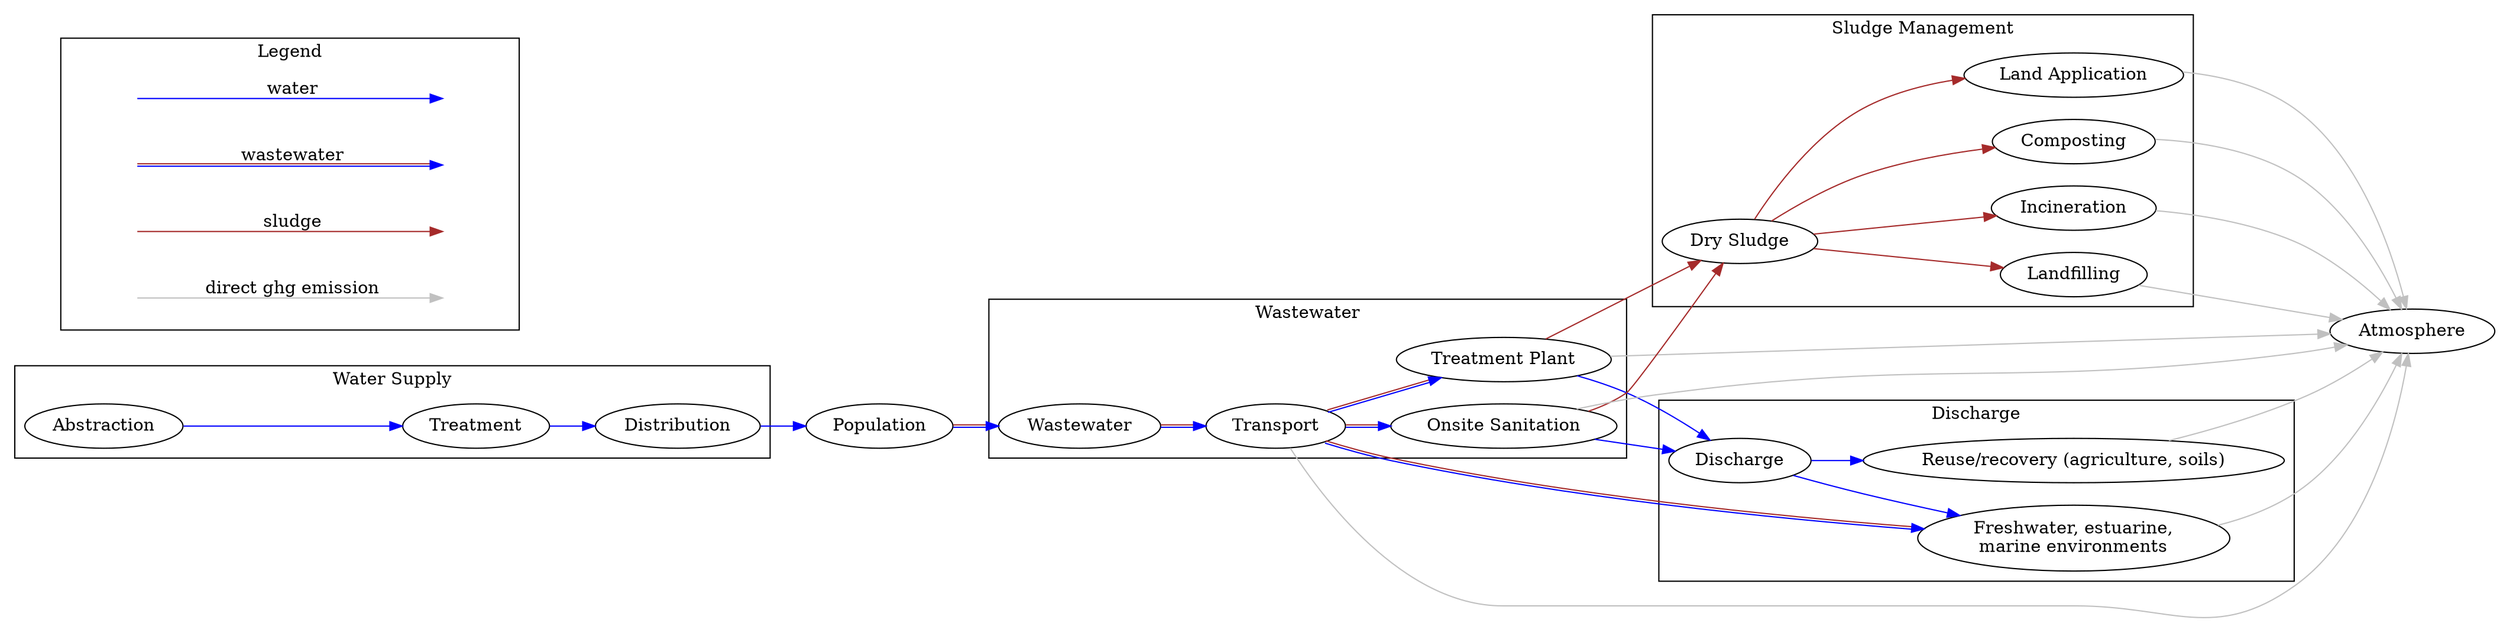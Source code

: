 digraph MyGraph {
  rankdir="LR";

  wsa [label="Abstraction"]
  wst [label="Treatment"]
  wsd [label="Distribution"]
  pop [label="Population"]
  ww  [label="Wastewater"]
  tra [label="Transport"]

  wwt [label="Treatment Plant"]
  ons [label="Onsite Sanitation"]

  dis [label="Discharge"]
  riv [label="Freshwater, estuarine,\nmarine environments"]
  reu [label="Reuse/recovery (agriculture, soils)"]
  slu [label="Dry Sludge"]
  inc [label="Incineration"]
  laf [label="Landfilling"]
  lap [label="Land Application"]
  com [label="Composting"]

  subgraph cluster_ws {
    label="Water Supply"
    wsa -> wst -> wsd [color="blue"]
  }

  wsd -> pop [color="blue"]
  pop -> ww  [color="blue:brown"]

  subgraph cluster_ww{
    label="Wastewater"
    ww  -> tra [color="blue:brown"]
    tra -> {wwt ons} [color="blue:brown"]
  }

  subgraph cluster_dis {
    label="Discharge"
    tra -> riv [color="blue:brown"]
    ons -> dis [color="blue"]
    wwt -> dis [color="blue"]
    dis -> riv [color="blue"]
    dis -> reu [color="blue"]
  }

  subgraph cluster_sm{
    label="Sludge Management"
    {ons wwt} -> slu               [color="brown"]
    slu       -> {inc laf lap com} [color="brown"]
  }

  subgraph cluster_legend {
    rankdi="LR"
    label="Legend"
    legend_a[label="",shape="none"]
    legend_b[label="",shape="none"]
    legend_c[label="",shape="none"]
    legend_d[label="",shape="none"]
    legend_e[label="",shape="none"]
    legend_f[label="",shape="none"]
    legend_g[label="",shape="none"]
    legend_h[label="",shape="none"]
    legend_a->legend_b [color="blue",       label="water"]
    legend_c->legend_d [color="blue:brown", label="wastewater"]
    legend_e->legend_f [color="brown",      label="sludge"]
    legend_g->legend_h [color="grey",       label="direct ghg emission"]
  }

  {tra wwt ons riv reu inc laf lap com} -> Atmosphere [color="grey"]
}
